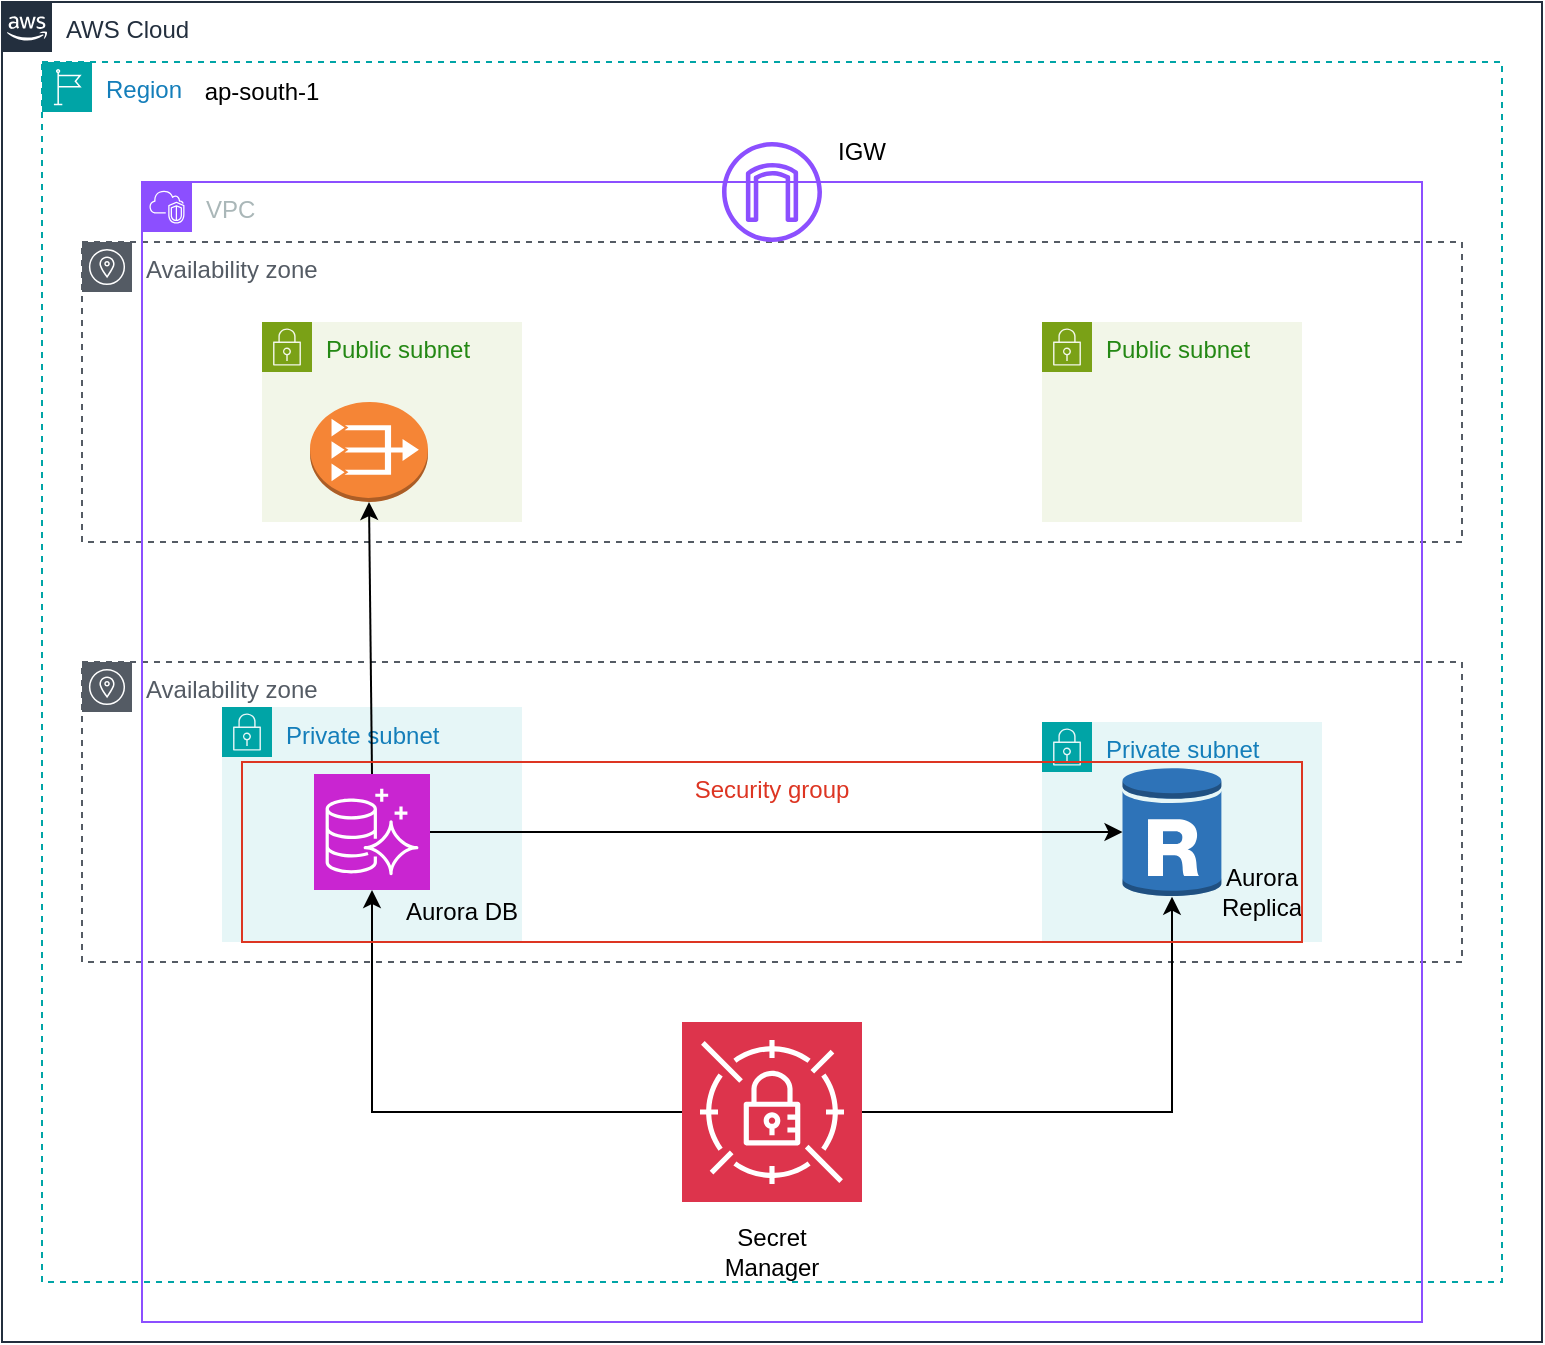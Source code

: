 <mxfile version="27.1.6">
  <diagram name="Page-1" id="P7XPLu2gQpi7eP3rMEub">
    <mxGraphModel dx="909" dy="398" grid="1" gridSize="10" guides="1" tooltips="1" connect="1" arrows="1" fold="1" page="1" pageScale="1" pageWidth="850" pageHeight="1100" math="0" shadow="0">
      <root>
        <mxCell id="0" />
        <mxCell id="1" parent="0" />
        <mxCell id="iR5fbzh18XWzhFeELOyl-1" value="AWS Cloud" style="points=[[0,0],[0.25,0],[0.5,0],[0.75,0],[1,0],[1,0.25],[1,0.5],[1,0.75],[1,1],[0.75,1],[0.5,1],[0.25,1],[0,1],[0,0.75],[0,0.5],[0,0.25]];outlineConnect=0;gradientColor=none;html=1;whiteSpace=wrap;fontSize=12;fontStyle=0;container=1;pointerEvents=0;collapsible=0;recursiveResize=0;shape=mxgraph.aws4.group;grIcon=mxgraph.aws4.group_aws_cloud_alt;strokeColor=#232F3E;fillColor=none;verticalAlign=top;align=left;spacingLeft=30;fontColor=#232F3E;dashed=0;" parent="1" vertex="1">
          <mxGeometry x="50" y="150" width="770" height="670" as="geometry" />
        </mxCell>
        <mxCell id="iR5fbzh18XWzhFeELOyl-2" value="Region" style="points=[[0,0],[0.25,0],[0.5,0],[0.75,0],[1,0],[1,0.25],[1,0.5],[1,0.75],[1,1],[0.75,1],[0.5,1],[0.25,1],[0,1],[0,0.75],[0,0.5],[0,0.25]];outlineConnect=0;gradientColor=none;html=1;whiteSpace=wrap;fontSize=12;fontStyle=0;container=1;pointerEvents=0;collapsible=0;recursiveResize=0;shape=mxgraph.aws4.group;grIcon=mxgraph.aws4.group_region;strokeColor=#00A4A6;fillColor=none;verticalAlign=top;align=left;spacingLeft=30;fontColor=#147EBA;dashed=1;" parent="1" vertex="1">
          <mxGeometry x="70" y="180" width="730" height="610" as="geometry" />
        </mxCell>
        <mxCell id="iR5fbzh18XWzhFeELOyl-3" value="Availability zone" style="sketch=0;outlineConnect=0;gradientColor=none;html=1;whiteSpace=wrap;fontSize=12;fontStyle=0;shape=mxgraph.aws4.group;grIcon=mxgraph.aws4.group_availability_zone;strokeColor=#545B64;fillColor=none;verticalAlign=top;align=left;spacingLeft=30;fontColor=#545B64;dashed=1;" parent="iR5fbzh18XWzhFeELOyl-2" vertex="1">
          <mxGeometry x="20" y="90" width="690" height="150" as="geometry" />
        </mxCell>
        <mxCell id="iR5fbzh18XWzhFeELOyl-4" value="Availability zone" style="sketch=0;outlineConnect=0;gradientColor=none;html=1;whiteSpace=wrap;fontSize=12;fontStyle=0;shape=mxgraph.aws4.group;grIcon=mxgraph.aws4.group_availability_zone;strokeColor=#545B64;fillColor=none;verticalAlign=top;align=left;spacingLeft=30;fontColor=#545B64;dashed=1;" parent="iR5fbzh18XWzhFeELOyl-2" vertex="1">
          <mxGeometry x="20" y="300" width="690" height="150" as="geometry" />
        </mxCell>
        <mxCell id="KVEA8b8nSb7B48SDveHv-16" value="ap-south-1" style="text;html=1;align=center;verticalAlign=middle;whiteSpace=wrap;rounded=0;" vertex="1" parent="iR5fbzh18XWzhFeELOyl-2">
          <mxGeometry x="80" width="60" height="30" as="geometry" />
        </mxCell>
        <mxCell id="KVEA8b8nSb7B48SDveHv-17" value="IGW" style="text;html=1;align=center;verticalAlign=middle;whiteSpace=wrap;rounded=0;" vertex="1" parent="iR5fbzh18XWzhFeELOyl-2">
          <mxGeometry x="380" y="30" width="60" height="30" as="geometry" />
        </mxCell>
        <mxCell id="iR5fbzh18XWzhFeELOyl-5" value="VPC" style="points=[[0,0],[0.25,0],[0.5,0],[0.75,0],[1,0],[1,0.25],[1,0.5],[1,0.75],[1,1],[0.75,1],[0.5,1],[0.25,1],[0,1],[0,0.75],[0,0.5],[0,0.25]];outlineConnect=0;gradientColor=none;html=1;whiteSpace=wrap;fontSize=12;fontStyle=0;container=1;pointerEvents=0;collapsible=0;recursiveResize=0;shape=mxgraph.aws4.group;grIcon=mxgraph.aws4.group_vpc2;strokeColor=#8C4FFF;fillColor=none;verticalAlign=top;align=left;spacingLeft=30;fontColor=#AAB7B8;dashed=0;" parent="1" vertex="1">
          <mxGeometry x="120" y="240" width="640" height="570" as="geometry" />
        </mxCell>
        <mxCell id="iR5fbzh18XWzhFeELOyl-8" value="Public subnet" style="points=[[0,0],[0.25,0],[0.5,0],[0.75,0],[1,0],[1,0.25],[1,0.5],[1,0.75],[1,1],[0.75,1],[0.5,1],[0.25,1],[0,1],[0,0.75],[0,0.5],[0,0.25]];outlineConnect=0;gradientColor=none;html=1;whiteSpace=wrap;fontSize=12;fontStyle=0;container=1;pointerEvents=0;collapsible=0;recursiveResize=0;shape=mxgraph.aws4.group;grIcon=mxgraph.aws4.group_security_group;grStroke=0;strokeColor=#7AA116;fillColor=#F2F6E8;verticalAlign=top;align=left;spacingLeft=30;fontColor=#248814;dashed=0;" parent="iR5fbzh18XWzhFeELOyl-5" vertex="1">
          <mxGeometry x="450" y="70" width="130" height="100" as="geometry" />
        </mxCell>
        <mxCell id="iR5fbzh18XWzhFeELOyl-6" value="" style="sketch=0;points=[[0,0,0],[0.25,0,0],[0.5,0,0],[0.75,0,0],[1,0,0],[0,1,0],[0.25,1,0],[0.5,1,0],[0.75,1,0],[1,1,0],[0,0.25,0],[0,0.5,0],[0,0.75,0],[1,0.25,0],[1,0.5,0],[1,0.75,0]];outlineConnect=0;fontColor=#232F3E;fillColor=#DD344C;strokeColor=#ffffff;dashed=0;verticalLabelPosition=bottom;verticalAlign=top;align=center;html=1;fontSize=12;fontStyle=0;aspect=fixed;shape=mxgraph.aws4.resourceIcon;resIcon=mxgraph.aws4.secrets_manager;" parent="iR5fbzh18XWzhFeELOyl-5" vertex="1">
          <mxGeometry x="270" y="420" width="90" height="90" as="geometry" />
        </mxCell>
        <mxCell id="KVEA8b8nSb7B48SDveHv-5" value="" style="sketch=0;outlineConnect=0;fontColor=#232F3E;gradientColor=none;fillColor=#8C4FFF;strokeColor=none;dashed=0;verticalLabelPosition=bottom;verticalAlign=top;align=center;html=1;fontSize=12;fontStyle=0;aspect=fixed;pointerEvents=1;shape=mxgraph.aws4.internet_gateway;" vertex="1" parent="iR5fbzh18XWzhFeELOyl-5">
          <mxGeometry x="290" y="-20" width="50" height="50" as="geometry" />
        </mxCell>
        <mxCell id="iR5fbzh18XWzhFeELOyl-7" value="Public subnet" style="points=[[0,0],[0.25,0],[0.5,0],[0.75,0],[1,0],[1,0.25],[1,0.5],[1,0.75],[1,1],[0.75,1],[0.5,1],[0.25,1],[0,1],[0,0.75],[0,0.5],[0,0.25]];outlineConnect=0;gradientColor=none;html=1;whiteSpace=wrap;fontSize=12;fontStyle=0;container=1;pointerEvents=0;collapsible=0;recursiveResize=0;shape=mxgraph.aws4.group;grIcon=mxgraph.aws4.group_security_group;grStroke=0;strokeColor=#7AA116;fillColor=#F2F6E8;verticalAlign=top;align=left;spacingLeft=30;fontColor=#248814;dashed=0;" parent="iR5fbzh18XWzhFeELOyl-5" vertex="1">
          <mxGeometry x="60" y="70" width="130" height="100" as="geometry" />
        </mxCell>
        <mxCell id="KVEA8b8nSb7B48SDveHv-6" value="" style="outlineConnect=0;dashed=0;verticalLabelPosition=bottom;verticalAlign=top;align=center;html=1;shape=mxgraph.aws3.vpc_nat_gateway;fillColor=#F58536;gradientColor=none;" vertex="1" parent="iR5fbzh18XWzhFeELOyl-7">
          <mxGeometry x="24" y="40" width="59" height="50" as="geometry" />
        </mxCell>
        <mxCell id="iR5fbzh18XWzhFeELOyl-15" value="Private subnet" style="points=[[0,0],[0.25,0],[0.5,0],[0.75,0],[1,0],[1,0.25],[1,0.5],[1,0.75],[1,1],[0.75,1],[0.5,1],[0.25,1],[0,1],[0,0.75],[0,0.5],[0,0.25]];outlineConnect=0;gradientColor=none;html=1;whiteSpace=wrap;fontSize=12;fontStyle=0;container=1;pointerEvents=0;collapsible=0;recursiveResize=0;shape=mxgraph.aws4.group;grIcon=mxgraph.aws4.group_security_group;grStroke=0;strokeColor=#00A4A6;fillColor=#E6F6F7;verticalAlign=top;align=left;spacingLeft=30;fontColor=#147EBA;dashed=0;" parent="iR5fbzh18XWzhFeELOyl-5" vertex="1">
          <mxGeometry x="40" y="262.5" width="150" height="117.5" as="geometry" />
        </mxCell>
        <mxCell id="KVEA8b8nSb7B48SDveHv-2" value="" style="sketch=0;points=[[0,0,0],[0.25,0,0],[0.5,0,0],[0.75,0,0],[1,0,0],[0,1,0],[0.25,1,0],[0.5,1,0],[0.75,1,0],[1,1,0],[0,0.25,0],[0,0.5,0],[0,0.75,0],[1,0.25,0],[1,0.5,0],[1,0.75,0]];outlineConnect=0;fontColor=#232F3E;fillColor=#C925D1;strokeColor=#ffffff;dashed=0;verticalLabelPosition=bottom;verticalAlign=top;align=center;html=1;fontSize=12;fontStyle=0;aspect=fixed;shape=mxgraph.aws4.resourceIcon;resIcon=mxgraph.aws4.aurora;" vertex="1" parent="iR5fbzh18XWzhFeELOyl-15">
          <mxGeometry x="46" y="33.5" width="58" height="58" as="geometry" />
        </mxCell>
        <mxCell id="KVEA8b8nSb7B48SDveHv-14" value="Aurora DB" style="text;html=1;align=center;verticalAlign=middle;whiteSpace=wrap;rounded=0;" vertex="1" parent="iR5fbzh18XWzhFeELOyl-15">
          <mxGeometry x="90" y="87.5" width="60" height="30" as="geometry" />
        </mxCell>
        <mxCell id="KVEA8b8nSb7B48SDveHv-9" value="" style="endArrow=classic;html=1;rounded=0;entryX=0.5;entryY=1;entryDx=0;entryDy=0;entryPerimeter=0;exitX=0;exitY=0.5;exitDx=0;exitDy=0;exitPerimeter=0;" edge="1" parent="iR5fbzh18XWzhFeELOyl-5" source="iR5fbzh18XWzhFeELOyl-6" target="KVEA8b8nSb7B48SDveHv-2">
          <mxGeometry width="50" height="50" relative="1" as="geometry">
            <mxPoint x="280" y="410" as="sourcePoint" />
            <mxPoint x="330" y="360" as="targetPoint" />
            <Array as="points">
              <mxPoint x="115" y="465" />
            </Array>
          </mxGeometry>
        </mxCell>
        <mxCell id="iR5fbzh18XWzhFeELOyl-10" value="Private subnet" style="points=[[0,0],[0.25,0],[0.5,0],[0.75,0],[1,0],[1,0.25],[1,0.5],[1,0.75],[1,1],[0.75,1],[0.5,1],[0.25,1],[0,1],[0,0.75],[0,0.5],[0,0.25]];outlineConnect=0;gradientColor=none;html=1;whiteSpace=wrap;fontSize=12;fontStyle=0;container=1;pointerEvents=0;collapsible=0;recursiveResize=0;shape=mxgraph.aws4.group;grIcon=mxgraph.aws4.group_security_group;grStroke=0;strokeColor=#00A4A6;fillColor=#E6F6F7;verticalAlign=top;align=left;spacingLeft=30;fontColor=#147EBA;dashed=0;" parent="iR5fbzh18XWzhFeELOyl-5" vertex="1">
          <mxGeometry x="450" y="270" width="140" height="110" as="geometry" />
        </mxCell>
        <mxCell id="KVEA8b8nSb7B48SDveHv-4" value="" style="outlineConnect=0;dashed=0;verticalLabelPosition=bottom;verticalAlign=top;align=center;html=1;shape=mxgraph.aws3.rds_db_instance_read_replica;fillColor=#2E73B8;gradientColor=none;" vertex="1" parent="iR5fbzh18XWzhFeELOyl-10">
          <mxGeometry x="40.25" y="22" width="49.5" height="66" as="geometry" />
        </mxCell>
        <mxCell id="KVEA8b8nSb7B48SDveHv-15" value="Aurora Replica" style="text;html=1;align=center;verticalAlign=middle;whiteSpace=wrap;rounded=0;" vertex="1" parent="iR5fbzh18XWzhFeELOyl-10">
          <mxGeometry x="80" y="70" width="60" height="30" as="geometry" />
        </mxCell>
        <mxCell id="KVEA8b8nSb7B48SDveHv-10" value="" style="endArrow=classic;html=1;rounded=0;entryX=0.5;entryY=0.99;entryDx=0;entryDy=0;entryPerimeter=0;exitX=1;exitY=0.5;exitDx=0;exitDy=0;exitPerimeter=0;" edge="1" parent="iR5fbzh18XWzhFeELOyl-5" source="iR5fbzh18XWzhFeELOyl-6" target="KVEA8b8nSb7B48SDveHv-4">
          <mxGeometry width="50" height="50" relative="1" as="geometry">
            <mxPoint x="280" y="410" as="sourcePoint" />
            <mxPoint x="330" y="360" as="targetPoint" />
            <Array as="points">
              <mxPoint x="515" y="465" />
            </Array>
          </mxGeometry>
        </mxCell>
        <mxCell id="KVEA8b8nSb7B48SDveHv-11" value="" style="endArrow=classic;html=1;rounded=0;exitX=1;exitY=0.5;exitDx=0;exitDy=0;exitPerimeter=0;entryX=0;entryY=0.5;entryDx=0;entryDy=0;entryPerimeter=0;" edge="1" parent="iR5fbzh18XWzhFeELOyl-5" source="KVEA8b8nSb7B48SDveHv-2" target="KVEA8b8nSb7B48SDveHv-4">
          <mxGeometry width="50" height="50" relative="1" as="geometry">
            <mxPoint x="280" y="320" as="sourcePoint" />
            <mxPoint x="330" y="270" as="targetPoint" />
          </mxGeometry>
        </mxCell>
        <mxCell id="KVEA8b8nSb7B48SDveHv-20" value="Secret Manager" style="text;html=1;align=center;verticalAlign=middle;whiteSpace=wrap;rounded=0;" vertex="1" parent="iR5fbzh18XWzhFeELOyl-5">
          <mxGeometry x="285" y="520" width="60" height="30" as="geometry" />
        </mxCell>
        <mxCell id="KVEA8b8nSb7B48SDveHv-21" value="" style="endArrow=classic;html=1;rounded=0;exitX=0.5;exitY=0;exitDx=0;exitDy=0;exitPerimeter=0;entryX=0.5;entryY=1;entryDx=0;entryDy=0;entryPerimeter=0;" edge="1" parent="iR5fbzh18XWzhFeELOyl-5" source="KVEA8b8nSb7B48SDveHv-2" target="KVEA8b8nSb7B48SDveHv-6">
          <mxGeometry width="50" height="50" relative="1" as="geometry">
            <mxPoint x="280" y="160" as="sourcePoint" />
            <mxPoint x="330" y="110" as="targetPoint" />
          </mxGeometry>
        </mxCell>
        <mxCell id="KVEA8b8nSb7B48SDveHv-19" value="Security group" style="fillColor=none;strokeColor=#DD3522;verticalAlign=top;fontStyle=0;fontColor=#DD3522;whiteSpace=wrap;html=1;" vertex="1" parent="iR5fbzh18XWzhFeELOyl-5">
          <mxGeometry x="50" y="290" width="530" height="90" as="geometry" />
        </mxCell>
      </root>
    </mxGraphModel>
  </diagram>
</mxfile>
